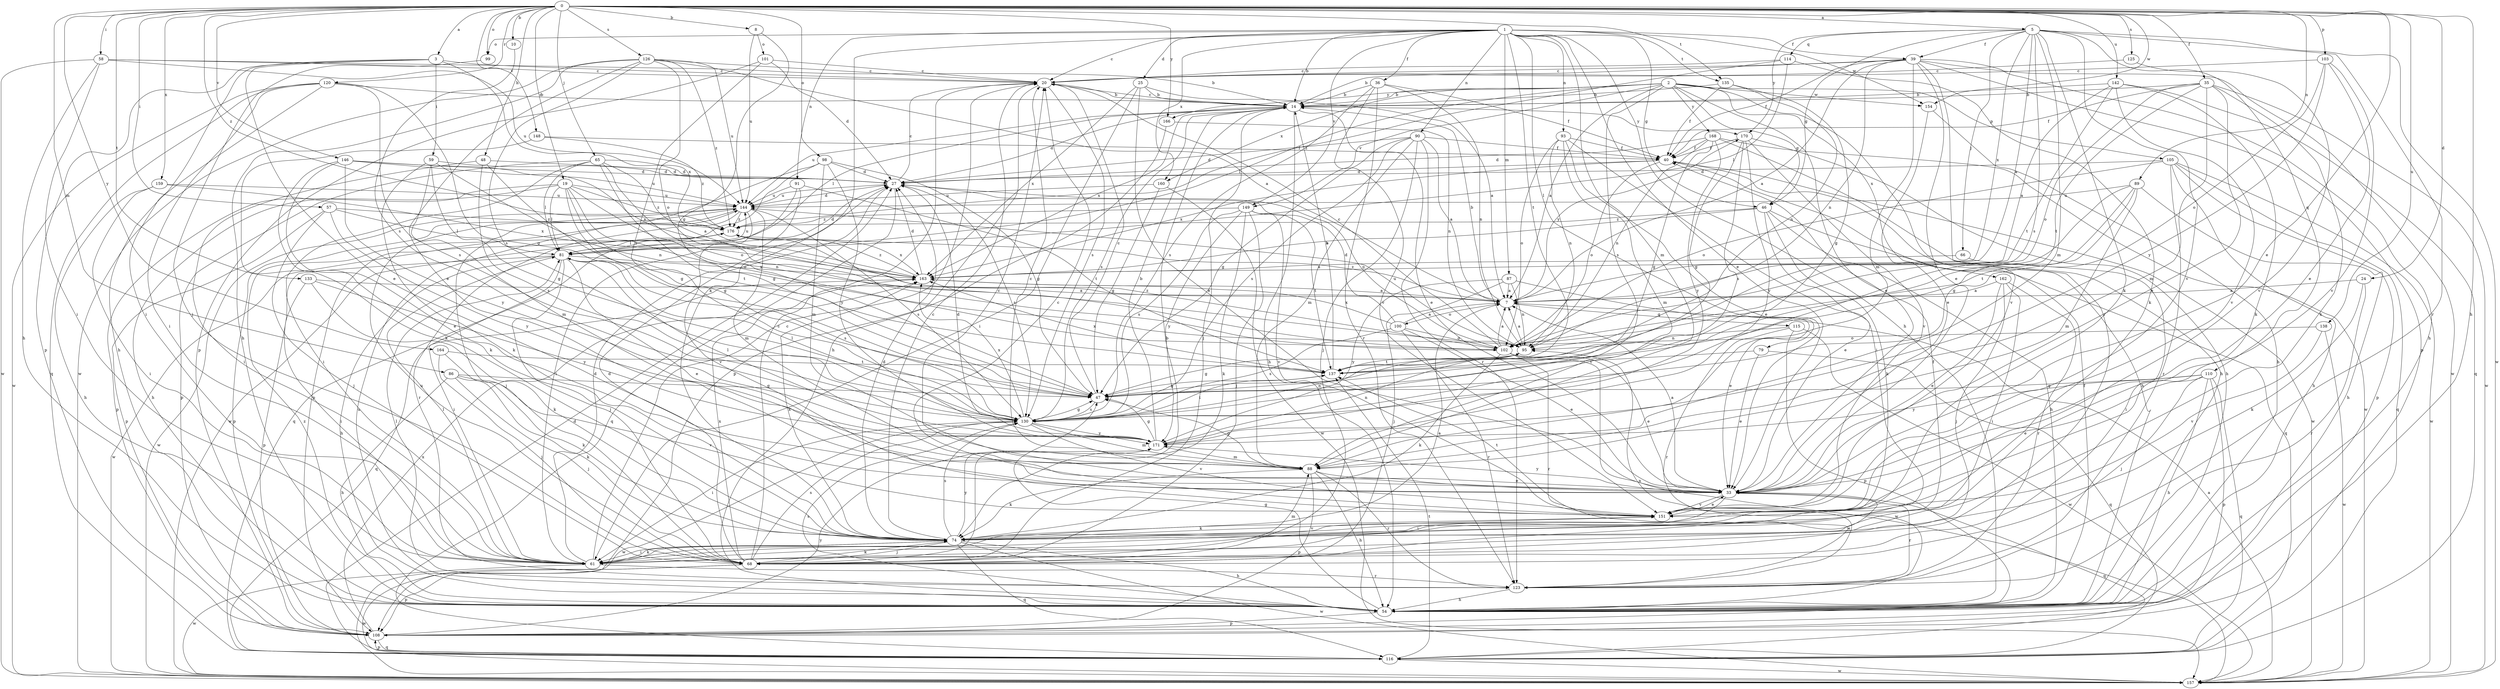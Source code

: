 strict digraph  {
0;
1;
2;
3;
5;
7;
8;
10;
14;
19;
20;
24;
25;
27;
33;
35;
36;
39;
40;
46;
47;
48;
54;
57;
58;
59;
61;
65;
66;
68;
74;
79;
81;
86;
87;
88;
89;
90;
91;
93;
95;
98;
99;
100;
101;
102;
103;
105;
108;
110;
114;
115;
116;
120;
123;
125;
126;
130;
133;
135;
137;
138;
142;
144;
146;
148;
149;
151;
154;
157;
159;
160;
162;
163;
164;
166;
168;
170;
171;
176;
0 -> 3  [label=a];
0 -> 5  [label=a];
0 -> 8  [label=b];
0 -> 10  [label=b];
0 -> 19  [label=c];
0 -> 24  [label=d];
0 -> 33  [label=e];
0 -> 35  [label=f];
0 -> 48  [label=h];
0 -> 54  [label=h];
0 -> 57  [label=i];
0 -> 58  [label=i];
0 -> 65  [label=j];
0 -> 86  [label=m];
0 -> 89  [label=n];
0 -> 98  [label=o];
0 -> 99  [label=o];
0 -> 103  [label=p];
0 -> 120  [label=r];
0 -> 125  [label=s];
0 -> 126  [label=s];
0 -> 133  [label=t];
0 -> 135  [label=t];
0 -> 138  [label=u];
0 -> 142  [label=u];
0 -> 146  [label=v];
0 -> 148  [label=v];
0 -> 154  [label=w];
0 -> 159  [label=x];
0 -> 164  [label=y];
0 -> 166  [label=y];
0 -> 176  [label=z];
1 -> 14  [label=b];
1 -> 20  [label=c];
1 -> 25  [label=d];
1 -> 33  [label=e];
1 -> 36  [label=f];
1 -> 39  [label=f];
1 -> 46  [label=g];
1 -> 54  [label=h];
1 -> 74  [label=k];
1 -> 79  [label=l];
1 -> 87  [label=m];
1 -> 88  [label=m];
1 -> 90  [label=n];
1 -> 91  [label=n];
1 -> 93  [label=n];
1 -> 99  [label=o];
1 -> 135  [label=t];
1 -> 137  [label=t];
1 -> 149  [label=v];
1 -> 154  [label=w];
1 -> 160  [label=x];
2 -> 7  [label=a];
2 -> 14  [label=b];
2 -> 33  [label=e];
2 -> 46  [label=g];
2 -> 81  [label=l];
2 -> 105  [label=p];
2 -> 130  [label=s];
2 -> 149  [label=v];
2 -> 151  [label=v];
2 -> 154  [label=w];
2 -> 160  [label=x];
2 -> 162  [label=x];
2 -> 166  [label=y];
2 -> 168  [label=y];
3 -> 20  [label=c];
3 -> 33  [label=e];
3 -> 59  [label=i];
3 -> 61  [label=i];
3 -> 108  [label=p];
3 -> 163  [label=x];
5 -> 7  [label=a];
5 -> 39  [label=f];
5 -> 46  [label=g];
5 -> 66  [label=j];
5 -> 74  [label=k];
5 -> 88  [label=m];
5 -> 110  [label=q];
5 -> 114  [label=q];
5 -> 123  [label=r];
5 -> 130  [label=s];
5 -> 151  [label=v];
5 -> 157  [label=w];
5 -> 163  [label=x];
5 -> 170  [label=y];
7 -> 14  [label=b];
7 -> 100  [label=o];
7 -> 115  [label=q];
7 -> 170  [label=y];
7 -> 176  [label=z];
8 -> 47  [label=g];
8 -> 101  [label=o];
8 -> 144  [label=u];
10 -> 130  [label=s];
14 -> 20  [label=c];
14 -> 27  [label=d];
14 -> 33  [label=e];
14 -> 54  [label=h];
14 -> 68  [label=j];
14 -> 81  [label=l];
14 -> 130  [label=s];
14 -> 144  [label=u];
14 -> 163  [label=x];
14 -> 170  [label=y];
19 -> 47  [label=g];
19 -> 54  [label=h];
19 -> 81  [label=l];
19 -> 95  [label=n];
19 -> 102  [label=o];
19 -> 108  [label=p];
19 -> 137  [label=t];
19 -> 144  [label=u];
19 -> 176  [label=z];
20 -> 14  [label=b];
20 -> 54  [label=h];
20 -> 130  [label=s];
24 -> 7  [label=a];
24 -> 74  [label=k];
24 -> 123  [label=r];
25 -> 7  [label=a];
25 -> 14  [label=b];
25 -> 33  [label=e];
25 -> 61  [label=i];
25 -> 163  [label=x];
27 -> 20  [label=c];
27 -> 102  [label=o];
27 -> 116  [label=q];
27 -> 130  [label=s];
27 -> 144  [label=u];
33 -> 7  [label=a];
33 -> 20  [label=c];
33 -> 61  [label=i];
33 -> 116  [label=q];
33 -> 123  [label=r];
33 -> 151  [label=v];
33 -> 171  [label=y];
35 -> 14  [label=b];
35 -> 33  [label=e];
35 -> 40  [label=f];
35 -> 74  [label=k];
35 -> 88  [label=m];
35 -> 102  [label=o];
35 -> 137  [label=t];
35 -> 157  [label=w];
36 -> 14  [label=b];
36 -> 40  [label=f];
36 -> 95  [label=n];
36 -> 123  [label=r];
36 -> 130  [label=s];
36 -> 151  [label=v];
39 -> 7  [label=a];
39 -> 14  [label=b];
39 -> 20  [label=c];
39 -> 33  [label=e];
39 -> 40  [label=f];
39 -> 54  [label=h];
39 -> 61  [label=i];
39 -> 88  [label=m];
39 -> 95  [label=n];
39 -> 108  [label=p];
39 -> 157  [label=w];
40 -> 27  [label=d];
40 -> 54  [label=h];
40 -> 102  [label=o];
40 -> 157  [label=w];
40 -> 163  [label=x];
46 -> 33  [label=e];
46 -> 54  [label=h];
46 -> 74  [label=k];
46 -> 116  [label=q];
46 -> 163  [label=x];
46 -> 176  [label=z];
47 -> 20  [label=c];
47 -> 130  [label=s];
48 -> 27  [label=d];
48 -> 47  [label=g];
48 -> 61  [label=i];
48 -> 130  [label=s];
54 -> 40  [label=f];
54 -> 47  [label=g];
54 -> 95  [label=n];
54 -> 108  [label=p];
54 -> 130  [label=s];
54 -> 144  [label=u];
54 -> 176  [label=z];
57 -> 68  [label=j];
57 -> 81  [label=l];
57 -> 108  [label=p];
57 -> 171  [label=y];
57 -> 176  [label=z];
58 -> 14  [label=b];
58 -> 20  [label=c];
58 -> 54  [label=h];
58 -> 61  [label=i];
58 -> 144  [label=u];
58 -> 157  [label=w];
59 -> 27  [label=d];
59 -> 47  [label=g];
59 -> 74  [label=k];
59 -> 88  [label=m];
59 -> 95  [label=n];
61 -> 7  [label=a];
61 -> 20  [label=c];
61 -> 27  [label=d];
61 -> 40  [label=f];
61 -> 74  [label=k];
61 -> 81  [label=l];
61 -> 123  [label=r];
61 -> 157  [label=w];
65 -> 7  [label=a];
65 -> 27  [label=d];
65 -> 47  [label=g];
65 -> 61  [label=i];
65 -> 81  [label=l];
65 -> 102  [label=o];
65 -> 108  [label=p];
66 -> 61  [label=i];
66 -> 163  [label=x];
68 -> 14  [label=b];
68 -> 20  [label=c];
68 -> 27  [label=d];
68 -> 33  [label=e];
68 -> 74  [label=k];
68 -> 88  [label=m];
68 -> 108  [label=p];
68 -> 130  [label=s];
68 -> 144  [label=u];
68 -> 157  [label=w];
68 -> 163  [label=x];
74 -> 20  [label=c];
74 -> 27  [label=d];
74 -> 54  [label=h];
74 -> 61  [label=i];
74 -> 68  [label=j];
74 -> 116  [label=q];
74 -> 130  [label=s];
74 -> 151  [label=v];
74 -> 157  [label=w];
74 -> 163  [label=x];
74 -> 171  [label=y];
79 -> 33  [label=e];
79 -> 116  [label=q];
79 -> 137  [label=t];
81 -> 27  [label=d];
81 -> 33  [label=e];
81 -> 54  [label=h];
81 -> 61  [label=i];
81 -> 68  [label=j];
81 -> 108  [label=p];
81 -> 130  [label=s];
81 -> 144  [label=u];
81 -> 163  [label=x];
86 -> 47  [label=g];
86 -> 54  [label=h];
86 -> 68  [label=j];
86 -> 74  [label=k];
86 -> 151  [label=v];
87 -> 7  [label=a];
87 -> 33  [label=e];
87 -> 68  [label=j];
87 -> 95  [label=n];
87 -> 171  [label=y];
88 -> 20  [label=c];
88 -> 33  [label=e];
88 -> 47  [label=g];
88 -> 54  [label=h];
88 -> 74  [label=k];
88 -> 108  [label=p];
88 -> 123  [label=r];
89 -> 47  [label=g];
89 -> 54  [label=h];
89 -> 88  [label=m];
89 -> 102  [label=o];
89 -> 137  [label=t];
89 -> 144  [label=u];
90 -> 7  [label=a];
90 -> 27  [label=d];
90 -> 40  [label=f];
90 -> 47  [label=g];
90 -> 68  [label=j];
90 -> 88  [label=m];
90 -> 123  [label=r];
90 -> 130  [label=s];
91 -> 61  [label=i];
91 -> 116  [label=q];
91 -> 137  [label=t];
91 -> 144  [label=u];
93 -> 33  [label=e];
93 -> 40  [label=f];
93 -> 61  [label=i];
93 -> 88  [label=m];
93 -> 95  [label=n];
93 -> 102  [label=o];
95 -> 7  [label=a];
95 -> 47  [label=g];
95 -> 137  [label=t];
95 -> 144  [label=u];
98 -> 27  [label=d];
98 -> 47  [label=g];
98 -> 88  [label=m];
98 -> 108  [label=p];
98 -> 157  [label=w];
98 -> 171  [label=y];
99 -> 68  [label=j];
100 -> 7  [label=a];
100 -> 27  [label=d];
100 -> 33  [label=e];
100 -> 102  [label=o];
100 -> 123  [label=r];
100 -> 130  [label=s];
100 -> 163  [label=x];
101 -> 20  [label=c];
101 -> 27  [label=d];
101 -> 108  [label=p];
101 -> 130  [label=s];
102 -> 7  [label=a];
102 -> 20  [label=c];
102 -> 33  [label=e];
102 -> 74  [label=k];
102 -> 123  [label=r];
102 -> 157  [label=w];
102 -> 176  [label=z];
103 -> 20  [label=c];
103 -> 33  [label=e];
103 -> 102  [label=o];
103 -> 151  [label=v];
103 -> 171  [label=y];
105 -> 27  [label=d];
105 -> 54  [label=h];
105 -> 102  [label=o];
105 -> 108  [label=p];
105 -> 116  [label=q];
105 -> 123  [label=r];
105 -> 157  [label=w];
108 -> 116  [label=q];
108 -> 163  [label=x];
108 -> 171  [label=y];
110 -> 33  [label=e];
110 -> 47  [label=g];
110 -> 54  [label=h];
110 -> 68  [label=j];
110 -> 108  [label=p];
110 -> 116  [label=q];
110 -> 171  [label=y];
114 -> 20  [label=c];
114 -> 74  [label=k];
114 -> 81  [label=l];
114 -> 176  [label=z];
115 -> 95  [label=n];
115 -> 108  [label=p];
115 -> 123  [label=r];
115 -> 157  [label=w];
116 -> 27  [label=d];
116 -> 108  [label=p];
116 -> 137  [label=t];
116 -> 157  [label=w];
120 -> 14  [label=b];
120 -> 47  [label=g];
120 -> 54  [label=h];
120 -> 61  [label=i];
120 -> 116  [label=q];
120 -> 130  [label=s];
120 -> 157  [label=w];
123 -> 54  [label=h];
123 -> 81  [label=l];
125 -> 20  [label=c];
125 -> 151  [label=v];
126 -> 7  [label=a];
126 -> 20  [label=c];
126 -> 33  [label=e];
126 -> 54  [label=h];
126 -> 102  [label=o];
126 -> 130  [label=s];
126 -> 144  [label=u];
126 -> 157  [label=w];
126 -> 176  [label=z];
130 -> 47  [label=g];
130 -> 61  [label=i];
130 -> 81  [label=l];
130 -> 88  [label=m];
130 -> 95  [label=n];
130 -> 137  [label=t];
130 -> 151  [label=v];
130 -> 157  [label=w];
130 -> 163  [label=x];
130 -> 171  [label=y];
133 -> 7  [label=a];
133 -> 61  [label=i];
133 -> 74  [label=k];
133 -> 171  [label=y];
135 -> 14  [label=b];
135 -> 40  [label=f];
135 -> 47  [label=g];
135 -> 95  [label=n];
137 -> 14  [label=b];
137 -> 47  [label=g];
137 -> 163  [label=x];
138 -> 102  [label=o];
138 -> 151  [label=v];
138 -> 157  [label=w];
142 -> 7  [label=a];
142 -> 14  [label=b];
142 -> 74  [label=k];
142 -> 116  [label=q];
142 -> 137  [label=t];
142 -> 151  [label=v];
144 -> 27  [label=d];
144 -> 68  [label=j];
144 -> 88  [label=m];
144 -> 108  [label=p];
144 -> 123  [label=r];
144 -> 130  [label=s];
144 -> 151  [label=v];
144 -> 157  [label=w];
144 -> 176  [label=z];
146 -> 27  [label=d];
146 -> 33  [label=e];
146 -> 74  [label=k];
146 -> 144  [label=u];
146 -> 163  [label=x];
146 -> 171  [label=y];
148 -> 40  [label=f];
148 -> 74  [label=k];
148 -> 176  [label=z];
149 -> 68  [label=j];
149 -> 74  [label=k];
149 -> 130  [label=s];
149 -> 137  [label=t];
149 -> 151  [label=v];
149 -> 171  [label=y];
149 -> 176  [label=z];
151 -> 20  [label=c];
151 -> 33  [label=e];
151 -> 74  [label=k];
151 -> 137  [label=t];
154 -> 33  [label=e];
154 -> 54  [label=h];
157 -> 7  [label=a];
159 -> 54  [label=h];
159 -> 61  [label=i];
159 -> 144  [label=u];
159 -> 163  [label=x];
160 -> 47  [label=g];
160 -> 144  [label=u];
160 -> 157  [label=w];
162 -> 7  [label=a];
162 -> 33  [label=e];
162 -> 61  [label=i];
162 -> 68  [label=j];
162 -> 123  [label=r];
163 -> 7  [label=a];
163 -> 27  [label=d];
163 -> 116  [label=q];
163 -> 176  [label=z];
164 -> 68  [label=j];
164 -> 74  [label=k];
164 -> 137  [label=t];
166 -> 95  [label=n];
166 -> 108  [label=p];
168 -> 27  [label=d];
168 -> 40  [label=f];
168 -> 47  [label=g];
168 -> 54  [label=h];
168 -> 95  [label=n];
168 -> 157  [label=w];
168 -> 171  [label=y];
170 -> 40  [label=f];
170 -> 47  [label=g];
170 -> 54  [label=h];
170 -> 130  [label=s];
170 -> 151  [label=v];
170 -> 171  [label=y];
171 -> 14  [label=b];
171 -> 27  [label=d];
171 -> 47  [label=g];
171 -> 81  [label=l];
171 -> 88  [label=m];
171 -> 95  [label=n];
176 -> 81  [label=l];
176 -> 157  [label=w];
176 -> 163  [label=x];
}

